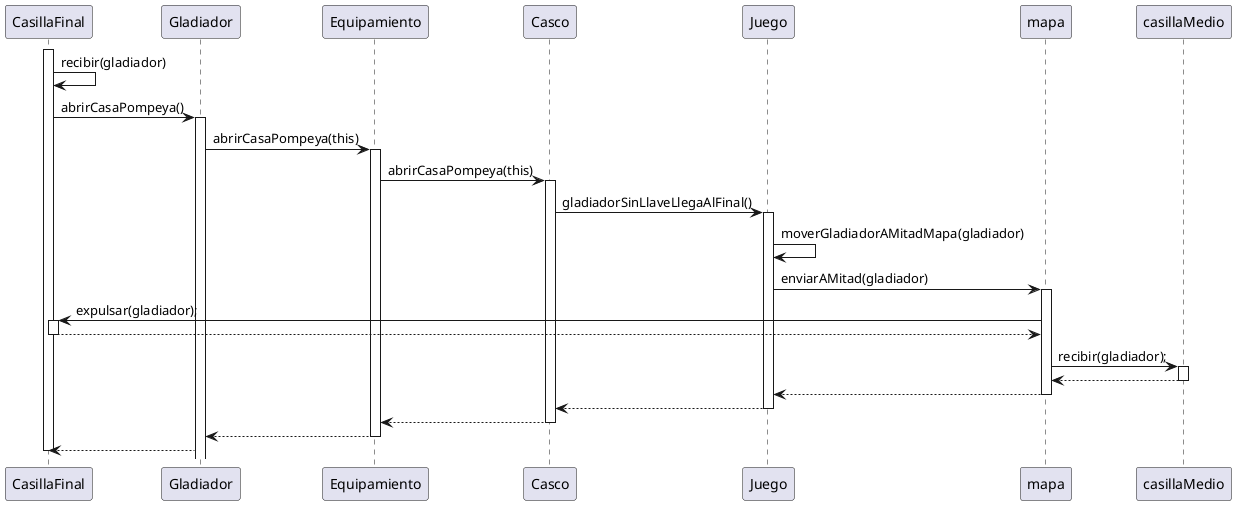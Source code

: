 @startuml
activate CasillaFinal
CasillaFinal -> CasillaFinal: recibir(gladiador)
CasillaFinal -> Gladiador: abrirCasaPompeya()
activate Gladiador
Gladiador -> Equipamiento: abrirCasaPompeya(this)
activate Equipamiento
Equipamiento -> Casco: abrirCasaPompeya(this)
activate Casco
Casco -> Juego: gladiadorSinLlaveLlegaAlFinal()
activate Juego
Juego -> Juego: moverGladiadorAMitadMapa(gladiador)
Juego -> mapa: enviarAMitad(gladiador)
activate mapa

mapa -> CasillaFinal: expulsar(gladiador);
activate CasillaFinal
CasillaFinal --> mapa
deactivate CasillaFinal
mapa -> casillaMedio: recibir(gladiador);
activate casillaMedio
casillaMedio --> mapa
deactivate casillaMedio
mapa --> Juego
deactivate mapa

Juego --> Casco
deactivate Juego
Casco --> Equipamiento
deactivate Casco
Equipamiento --> Gladiador
deactivate Equipamiento
Gladiador --> CasillaFinal
deactivate CasillaFinal
@enduml